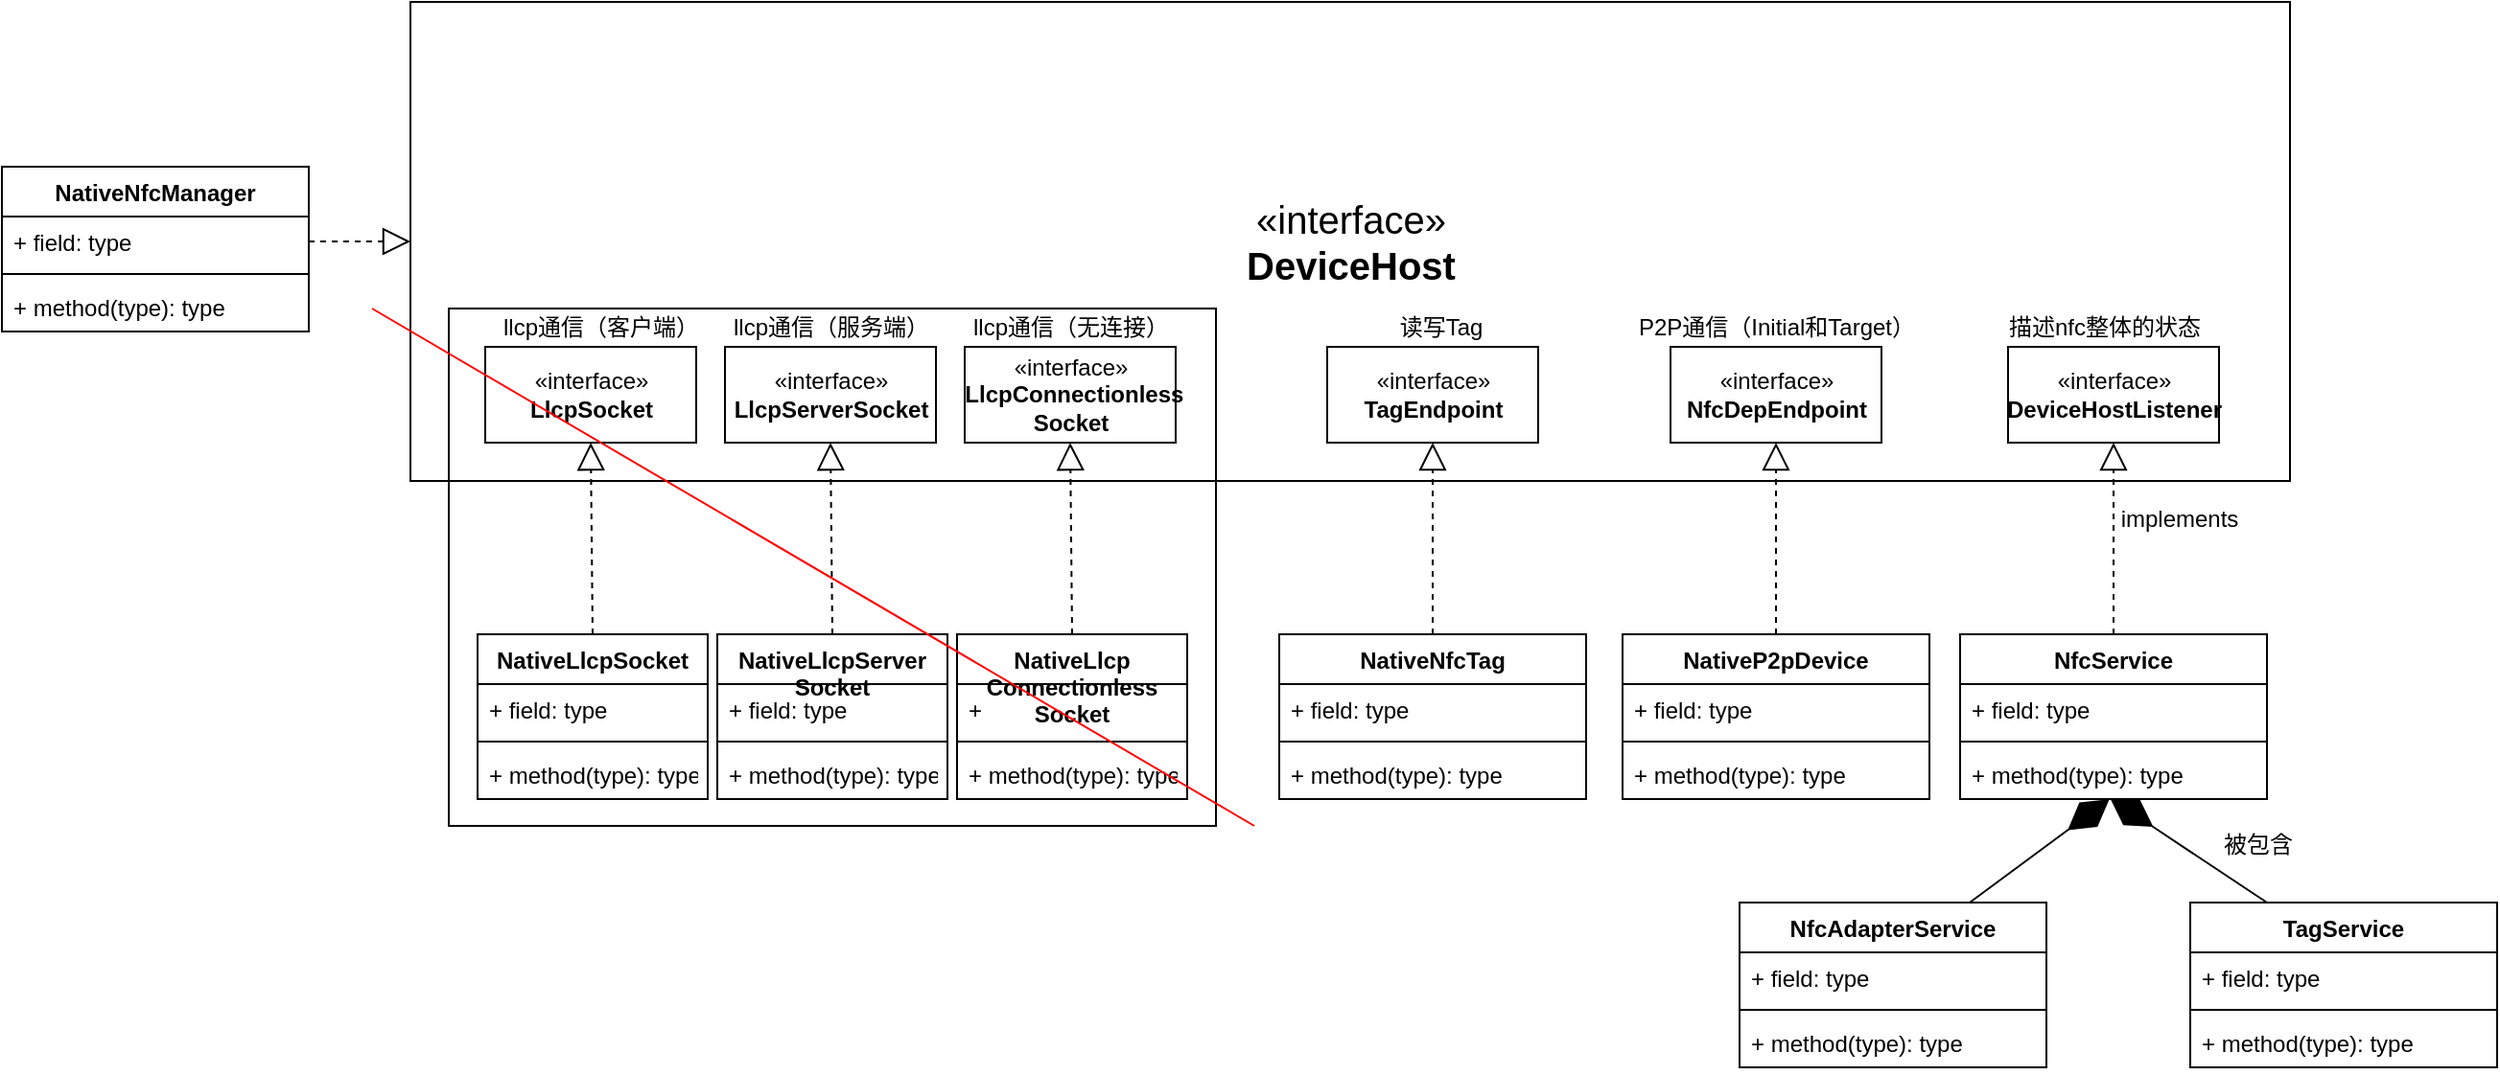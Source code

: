 <mxfile version="16.6.4" type="github">
  <diagram id="C5RBs43oDa-KdzZeNtuy" name="Page-1">
    <mxGraphModel dx="1865" dy="519" grid="1" gridSize="10" guides="1" tooltips="1" connect="1" arrows="1" fold="1" page="1" pageScale="1" pageWidth="827" pageHeight="1169" math="0" shadow="0">
      <root>
        <mxCell id="WIyWlLk6GJQsqaUBKTNV-0" />
        <mxCell id="WIyWlLk6GJQsqaUBKTNV-1" parent="WIyWlLk6GJQsqaUBKTNV-0" />
        <mxCell id="hsuY-6eP_JaVXZlSWs8Y-58" value="" style="rounded=0;whiteSpace=wrap;html=1;" parent="WIyWlLk6GJQsqaUBKTNV-1" vertex="1">
          <mxGeometry x="-260" y="200" width="400" height="270" as="geometry" />
        </mxCell>
        <mxCell id="fKuXVuJbzBg1nl2zYU1o-0" value="NfcService" style="swimlane;fontStyle=1;align=center;verticalAlign=top;childLayout=stackLayout;horizontal=1;startSize=26;horizontalStack=0;resizeParent=1;resizeParentMax=0;resizeLast=0;collapsible=1;marginBottom=0;" parent="WIyWlLk6GJQsqaUBKTNV-1" vertex="1">
          <mxGeometry x="528" y="370" width="160" height="86" as="geometry" />
        </mxCell>
        <mxCell id="fKuXVuJbzBg1nl2zYU1o-1" value="+ field: type" style="text;strokeColor=none;fillColor=none;align=left;verticalAlign=top;spacingLeft=4;spacingRight=4;overflow=hidden;rotatable=0;points=[[0,0.5],[1,0.5]];portConstraint=eastwest;" parent="fKuXVuJbzBg1nl2zYU1o-0" vertex="1">
          <mxGeometry y="26" width="160" height="26" as="geometry" />
        </mxCell>
        <mxCell id="fKuXVuJbzBg1nl2zYU1o-2" value="" style="line;strokeWidth=1;fillColor=none;align=left;verticalAlign=middle;spacingTop=-1;spacingLeft=3;spacingRight=3;rotatable=0;labelPosition=right;points=[];portConstraint=eastwest;" parent="fKuXVuJbzBg1nl2zYU1o-0" vertex="1">
          <mxGeometry y="52" width="160" height="8" as="geometry" />
        </mxCell>
        <mxCell id="fKuXVuJbzBg1nl2zYU1o-3" value="+ method(type): type" style="text;strokeColor=none;fillColor=none;align=left;verticalAlign=top;spacingLeft=4;spacingRight=4;overflow=hidden;rotatable=0;points=[[0,0.5],[1,0.5]];portConstraint=eastwest;" parent="fKuXVuJbzBg1nl2zYU1o-0" vertex="1">
          <mxGeometry y="60" width="160" height="26" as="geometry" />
        </mxCell>
        <mxCell id="fKuXVuJbzBg1nl2zYU1o-4" value="«interface»&lt;br&gt;&lt;b&gt;DeviceHostListener&lt;br&gt;&lt;/b&gt;" style="html=1;" parent="WIyWlLk6GJQsqaUBKTNV-1" vertex="1">
          <mxGeometry x="553" y="220" width="110" height="50" as="geometry" />
        </mxCell>
        <mxCell id="fKuXVuJbzBg1nl2zYU1o-5" value="" style="endArrow=block;dashed=1;endFill=0;endSize=12;html=1;rounded=0;entryX=0.5;entryY=1;entryDx=0;entryDy=0;exitX=0.5;exitY=0;exitDx=0;exitDy=0;" parent="WIyWlLk6GJQsqaUBKTNV-1" source="fKuXVuJbzBg1nl2zYU1o-0" target="fKuXVuJbzBg1nl2zYU1o-4" edge="1">
          <mxGeometry width="160" relative="1" as="geometry">
            <mxPoint x="538" y="270" as="sourcePoint" />
            <mxPoint x="698" y="270" as="targetPoint" />
          </mxGeometry>
        </mxCell>
        <mxCell id="fKuXVuJbzBg1nl2zYU1o-7" value="&lt;font style=&quot;font-size: 20px&quot;&gt;«interface»&lt;br&gt;&lt;b&gt;DeviceHost&lt;/b&gt;&lt;/font&gt;" style="html=1;fillColor=none;" parent="WIyWlLk6GJQsqaUBKTNV-1" vertex="1">
          <mxGeometry x="-280" y="40" width="980" height="250" as="geometry" />
        </mxCell>
        <mxCell id="fKuXVuJbzBg1nl2zYU1o-6" value="implements" style="text;html=1;resizable=0;autosize=1;align=center;verticalAlign=middle;points=[];fillColor=none;strokeColor=none;rounded=0;" parent="WIyWlLk6GJQsqaUBKTNV-1" vertex="1">
          <mxGeometry x="602" y="300" width="80" height="20" as="geometry" />
        </mxCell>
        <mxCell id="fKuXVuJbzBg1nl2zYU1o-10" value="NativeNfcManager" style="swimlane;fontStyle=1;align=center;verticalAlign=top;childLayout=stackLayout;horizontal=1;startSize=26;horizontalStack=0;resizeParent=1;resizeParentMax=0;resizeLast=0;collapsible=1;marginBottom=0;" parent="WIyWlLk6GJQsqaUBKTNV-1" vertex="1">
          <mxGeometry x="-493" y="126" width="160" height="86" as="geometry" />
        </mxCell>
        <mxCell id="fKuXVuJbzBg1nl2zYU1o-11" value="+ field: type" style="text;strokeColor=none;fillColor=none;align=left;verticalAlign=top;spacingLeft=4;spacingRight=4;overflow=hidden;rotatable=0;points=[[0,0.5],[1,0.5]];portConstraint=eastwest;" parent="fKuXVuJbzBg1nl2zYU1o-10" vertex="1">
          <mxGeometry y="26" width="160" height="26" as="geometry" />
        </mxCell>
        <mxCell id="fKuXVuJbzBg1nl2zYU1o-12" value="" style="line;strokeWidth=1;fillColor=none;align=left;verticalAlign=middle;spacingTop=-1;spacingLeft=3;spacingRight=3;rotatable=0;labelPosition=right;points=[];portConstraint=eastwest;" parent="fKuXVuJbzBg1nl2zYU1o-10" vertex="1">
          <mxGeometry y="52" width="160" height="8" as="geometry" />
        </mxCell>
        <mxCell id="fKuXVuJbzBg1nl2zYU1o-13" value="+ method(type): type" style="text;strokeColor=none;fillColor=none;align=left;verticalAlign=top;spacingLeft=4;spacingRight=4;overflow=hidden;rotatable=0;points=[[0,0.5],[1,0.5]];portConstraint=eastwest;" parent="fKuXVuJbzBg1nl2zYU1o-10" vertex="1">
          <mxGeometry y="60" width="160" height="26" as="geometry" />
        </mxCell>
        <mxCell id="fKuXVuJbzBg1nl2zYU1o-15" value="" style="endArrow=block;dashed=1;endFill=0;endSize=12;html=1;rounded=0;entryX=0;entryY=0.5;entryDx=0;entryDy=0;exitX=1;exitY=0.5;exitDx=0;exitDy=0;" parent="WIyWlLk6GJQsqaUBKTNV-1" source="fKuXVuJbzBg1nl2zYU1o-11" target="fKuXVuJbzBg1nl2zYU1o-7" edge="1">
          <mxGeometry width="160" relative="1" as="geometry">
            <mxPoint x="140" y="105" as="sourcePoint" />
            <mxPoint x="180" y="310" as="targetPoint" />
          </mxGeometry>
        </mxCell>
        <mxCell id="hsuY-6eP_JaVXZlSWs8Y-1" value="TagService" style="swimlane;fontStyle=1;align=center;verticalAlign=top;childLayout=stackLayout;horizontal=1;startSize=26;horizontalStack=0;resizeParent=1;resizeParentMax=0;resizeLast=0;collapsible=1;marginBottom=0;" parent="WIyWlLk6GJQsqaUBKTNV-1" vertex="1">
          <mxGeometry x="648" y="510" width="160" height="86" as="geometry" />
        </mxCell>
        <mxCell id="hsuY-6eP_JaVXZlSWs8Y-2" value="+ field: type" style="text;strokeColor=none;fillColor=none;align=left;verticalAlign=top;spacingLeft=4;spacingRight=4;overflow=hidden;rotatable=0;points=[[0,0.5],[1,0.5]];portConstraint=eastwest;" parent="hsuY-6eP_JaVXZlSWs8Y-1" vertex="1">
          <mxGeometry y="26" width="160" height="26" as="geometry" />
        </mxCell>
        <mxCell id="hsuY-6eP_JaVXZlSWs8Y-3" value="" style="line;strokeWidth=1;fillColor=none;align=left;verticalAlign=middle;spacingTop=-1;spacingLeft=3;spacingRight=3;rotatable=0;labelPosition=right;points=[];portConstraint=eastwest;" parent="hsuY-6eP_JaVXZlSWs8Y-1" vertex="1">
          <mxGeometry y="52" width="160" height="8" as="geometry" />
        </mxCell>
        <mxCell id="hsuY-6eP_JaVXZlSWs8Y-4" value="+ method(type): type" style="text;strokeColor=none;fillColor=none;align=left;verticalAlign=top;spacingLeft=4;spacingRight=4;overflow=hidden;rotatable=0;points=[[0,0.5],[1,0.5]];portConstraint=eastwest;" parent="hsuY-6eP_JaVXZlSWs8Y-1" vertex="1">
          <mxGeometry y="60" width="160" height="26" as="geometry" />
        </mxCell>
        <mxCell id="hsuY-6eP_JaVXZlSWs8Y-5" value="" style="endArrow=diamondThin;endFill=1;endSize=24;html=1;rounded=0;exitX=0.25;exitY=0;exitDx=0;exitDy=0;entryX=0.489;entryY=0.985;entryDx=0;entryDy=0;entryPerimeter=0;" parent="WIyWlLk6GJQsqaUBKTNV-1" source="hsuY-6eP_JaVXZlSWs8Y-1" target="fKuXVuJbzBg1nl2zYU1o-3" edge="1">
          <mxGeometry width="160" relative="1" as="geometry">
            <mxPoint x="538" y="510" as="sourcePoint" />
            <mxPoint x="698" y="510" as="targetPoint" />
          </mxGeometry>
        </mxCell>
        <mxCell id="hsuY-6eP_JaVXZlSWs8Y-6" value="被包含" style="text;html=1;resizable=0;autosize=1;align=center;verticalAlign=middle;points=[];fillColor=none;strokeColor=none;rounded=0;" parent="WIyWlLk6GJQsqaUBKTNV-1" vertex="1">
          <mxGeometry x="658" y="470" width="50" height="20" as="geometry" />
        </mxCell>
        <mxCell id="hsuY-6eP_JaVXZlSWs8Y-7" value="NfcAdapterService" style="swimlane;fontStyle=1;align=center;verticalAlign=top;childLayout=stackLayout;horizontal=1;startSize=26;horizontalStack=0;resizeParent=1;resizeParentMax=0;resizeLast=0;collapsible=1;marginBottom=0;" parent="WIyWlLk6GJQsqaUBKTNV-1" vertex="1">
          <mxGeometry x="413" y="510" width="160" height="86" as="geometry" />
        </mxCell>
        <mxCell id="hsuY-6eP_JaVXZlSWs8Y-8" value="+ field: type" style="text;strokeColor=none;fillColor=none;align=left;verticalAlign=top;spacingLeft=4;spacingRight=4;overflow=hidden;rotatable=0;points=[[0,0.5],[1,0.5]];portConstraint=eastwest;" parent="hsuY-6eP_JaVXZlSWs8Y-7" vertex="1">
          <mxGeometry y="26" width="160" height="26" as="geometry" />
        </mxCell>
        <mxCell id="hsuY-6eP_JaVXZlSWs8Y-9" value="" style="line;strokeWidth=1;fillColor=none;align=left;verticalAlign=middle;spacingTop=-1;spacingLeft=3;spacingRight=3;rotatable=0;labelPosition=right;points=[];portConstraint=eastwest;" parent="hsuY-6eP_JaVXZlSWs8Y-7" vertex="1">
          <mxGeometry y="52" width="160" height="8" as="geometry" />
        </mxCell>
        <mxCell id="hsuY-6eP_JaVXZlSWs8Y-10" value="+ method(type): type" style="text;strokeColor=none;fillColor=none;align=left;verticalAlign=top;spacingLeft=4;spacingRight=4;overflow=hidden;rotatable=0;points=[[0,0.5],[1,0.5]];portConstraint=eastwest;" parent="hsuY-6eP_JaVXZlSWs8Y-7" vertex="1">
          <mxGeometry y="60" width="160" height="26" as="geometry" />
        </mxCell>
        <mxCell id="hsuY-6eP_JaVXZlSWs8Y-11" value="" style="endArrow=diamondThin;endFill=1;endSize=24;html=1;rounded=0;exitX=0.75;exitY=0;exitDx=0;exitDy=0;entryX=0.486;entryY=1.006;entryDx=0;entryDy=0;entryPerimeter=0;" parent="WIyWlLk6GJQsqaUBKTNV-1" source="hsuY-6eP_JaVXZlSWs8Y-7" target="fKuXVuJbzBg1nl2zYU1o-3" edge="1">
          <mxGeometry width="160" relative="1" as="geometry">
            <mxPoint x="328" y="460" as="sourcePoint" />
            <mxPoint x="608" y="450" as="targetPoint" />
          </mxGeometry>
        </mxCell>
        <mxCell id="hsuY-6eP_JaVXZlSWs8Y-12" value="«interface»&lt;br&gt;&lt;b&gt;TagEndpoint&lt;/b&gt;" style="html=1;" parent="WIyWlLk6GJQsqaUBKTNV-1" vertex="1">
          <mxGeometry x="198" y="220" width="110" height="50" as="geometry" />
        </mxCell>
        <mxCell id="hsuY-6eP_JaVXZlSWs8Y-14" value="«interface»&lt;br&gt;&lt;b&gt;NfcDepEndpoint&lt;/b&gt;" style="html=1;" parent="WIyWlLk6GJQsqaUBKTNV-1" vertex="1">
          <mxGeometry x="377" y="220" width="110" height="50" as="geometry" />
        </mxCell>
        <mxCell id="hsuY-6eP_JaVXZlSWs8Y-16" value="«interface»&lt;br&gt;&lt;b&gt;&amp;nbsp;LlcpConnectionless&lt;br&gt;Socket&lt;/b&gt;" style="html=1;" parent="WIyWlLk6GJQsqaUBKTNV-1" vertex="1">
          <mxGeometry x="9" y="220" width="110" height="50" as="geometry" />
        </mxCell>
        <mxCell id="hsuY-6eP_JaVXZlSWs8Y-18" value="读写Tag" style="text;html=1;resizable=0;autosize=1;align=center;verticalAlign=middle;points=[];fillColor=none;strokeColor=none;rounded=0;" parent="WIyWlLk6GJQsqaUBKTNV-1" vertex="1">
          <mxGeometry x="227" y="200" width="60" height="20" as="geometry" />
        </mxCell>
        <mxCell id="hsuY-6eP_JaVXZlSWs8Y-19" value="llcp通信（无连接）" style="text;html=1;resizable=0;autosize=1;align=center;verticalAlign=middle;points=[];fillColor=none;strokeColor=none;rounded=0;" parent="WIyWlLk6GJQsqaUBKTNV-1" vertex="1">
          <mxGeometry x="4" y="200" width="120" height="20" as="geometry" />
        </mxCell>
        <mxCell id="hsuY-6eP_JaVXZlSWs8Y-20" value="P2P通信（Initial和Target）" style="text;html=1;resizable=0;autosize=1;align=center;verticalAlign=middle;points=[];fillColor=none;strokeColor=none;rounded=0;" parent="WIyWlLk6GJQsqaUBKTNV-1" vertex="1">
          <mxGeometry x="352" y="200" width="160" height="20" as="geometry" />
        </mxCell>
        <mxCell id="hsuY-6eP_JaVXZlSWs8Y-21" value="描述nfc整体的状态" style="text;html=1;resizable=0;autosize=1;align=center;verticalAlign=middle;points=[];fillColor=none;strokeColor=none;rounded=0;" parent="WIyWlLk6GJQsqaUBKTNV-1" vertex="1">
          <mxGeometry x="543" y="200" width="120" height="20" as="geometry" />
        </mxCell>
        <mxCell id="hsuY-6eP_JaVXZlSWs8Y-22" value="NativeNfcTag" style="swimlane;fontStyle=1;align=center;verticalAlign=top;childLayout=stackLayout;horizontal=1;startSize=26;horizontalStack=0;resizeParent=1;resizeParentMax=0;resizeLast=0;collapsible=1;marginBottom=0;" parent="WIyWlLk6GJQsqaUBKTNV-1" vertex="1">
          <mxGeometry x="173" y="370" width="160" height="86" as="geometry" />
        </mxCell>
        <mxCell id="hsuY-6eP_JaVXZlSWs8Y-23" value="+ field: type" style="text;strokeColor=none;fillColor=none;align=left;verticalAlign=top;spacingLeft=4;spacingRight=4;overflow=hidden;rotatable=0;points=[[0,0.5],[1,0.5]];portConstraint=eastwest;" parent="hsuY-6eP_JaVXZlSWs8Y-22" vertex="1">
          <mxGeometry y="26" width="160" height="26" as="geometry" />
        </mxCell>
        <mxCell id="hsuY-6eP_JaVXZlSWs8Y-24" value="" style="line;strokeWidth=1;fillColor=none;align=left;verticalAlign=middle;spacingTop=-1;spacingLeft=3;spacingRight=3;rotatable=0;labelPosition=right;points=[];portConstraint=eastwest;" parent="hsuY-6eP_JaVXZlSWs8Y-22" vertex="1">
          <mxGeometry y="52" width="160" height="8" as="geometry" />
        </mxCell>
        <mxCell id="hsuY-6eP_JaVXZlSWs8Y-25" value="+ method(type): type" style="text;strokeColor=none;fillColor=none;align=left;verticalAlign=top;spacingLeft=4;spacingRight=4;overflow=hidden;rotatable=0;points=[[0,0.5],[1,0.5]];portConstraint=eastwest;" parent="hsuY-6eP_JaVXZlSWs8Y-22" vertex="1">
          <mxGeometry y="60" width="160" height="26" as="geometry" />
        </mxCell>
        <mxCell id="hsuY-6eP_JaVXZlSWs8Y-26" value="" style="endArrow=block;dashed=1;endFill=0;endSize=12;html=1;rounded=0;entryX=0.5;entryY=1;entryDx=0;entryDy=0;exitX=0.5;exitY=0;exitDx=0;exitDy=0;" parent="WIyWlLk6GJQsqaUBKTNV-1" source="hsuY-6eP_JaVXZlSWs8Y-22" target="hsuY-6eP_JaVXZlSWs8Y-12" edge="1">
          <mxGeometry width="160" relative="1" as="geometry">
            <mxPoint x="217" y="320" as="sourcePoint" />
            <mxPoint x="377" y="320" as="targetPoint" />
          </mxGeometry>
        </mxCell>
        <mxCell id="hsuY-6eP_JaVXZlSWs8Y-27" value="NativeP2pDevice" style="swimlane;fontStyle=1;align=center;verticalAlign=top;childLayout=stackLayout;horizontal=1;startSize=26;horizontalStack=0;resizeParent=1;resizeParentMax=0;resizeLast=0;collapsible=1;marginBottom=0;" parent="WIyWlLk6GJQsqaUBKTNV-1" vertex="1">
          <mxGeometry x="352" y="370" width="160" height="86" as="geometry" />
        </mxCell>
        <mxCell id="hsuY-6eP_JaVXZlSWs8Y-28" value="+ field: type" style="text;strokeColor=none;fillColor=none;align=left;verticalAlign=top;spacingLeft=4;spacingRight=4;overflow=hidden;rotatable=0;points=[[0,0.5],[1,0.5]];portConstraint=eastwest;" parent="hsuY-6eP_JaVXZlSWs8Y-27" vertex="1">
          <mxGeometry y="26" width="160" height="26" as="geometry" />
        </mxCell>
        <mxCell id="hsuY-6eP_JaVXZlSWs8Y-29" value="" style="line;strokeWidth=1;fillColor=none;align=left;verticalAlign=middle;spacingTop=-1;spacingLeft=3;spacingRight=3;rotatable=0;labelPosition=right;points=[];portConstraint=eastwest;" parent="hsuY-6eP_JaVXZlSWs8Y-27" vertex="1">
          <mxGeometry y="52" width="160" height="8" as="geometry" />
        </mxCell>
        <mxCell id="hsuY-6eP_JaVXZlSWs8Y-30" value="+ method(type): type" style="text;strokeColor=none;fillColor=none;align=left;verticalAlign=top;spacingLeft=4;spacingRight=4;overflow=hidden;rotatable=0;points=[[0,0.5],[1,0.5]];portConstraint=eastwest;" parent="hsuY-6eP_JaVXZlSWs8Y-27" vertex="1">
          <mxGeometry y="60" width="160" height="26" as="geometry" />
        </mxCell>
        <mxCell id="hsuY-6eP_JaVXZlSWs8Y-32" value="" style="endArrow=block;dashed=1;endFill=0;endSize=12;html=1;rounded=0;entryX=0.5;entryY=1;entryDx=0;entryDy=0;exitX=0.5;exitY=0;exitDx=0;exitDy=0;" parent="WIyWlLk6GJQsqaUBKTNV-1" source="hsuY-6eP_JaVXZlSWs8Y-27" target="hsuY-6eP_JaVXZlSWs8Y-14" edge="1">
          <mxGeometry width="160" relative="1" as="geometry">
            <mxPoint x="437" y="360" as="sourcePoint" />
            <mxPoint x="557" y="310" as="targetPoint" />
          </mxGeometry>
        </mxCell>
        <mxCell id="hsuY-6eP_JaVXZlSWs8Y-34" value="«interface»&lt;br&gt;&lt;b&gt;LlcpServerSocket&lt;/b&gt;" style="html=1;" parent="WIyWlLk6GJQsqaUBKTNV-1" vertex="1">
          <mxGeometry x="-116" y="220" width="110" height="50" as="geometry" />
        </mxCell>
        <mxCell id="hsuY-6eP_JaVXZlSWs8Y-35" value="«interface»&lt;br&gt;&lt;b&gt;LlcpSocket&lt;/b&gt;" style="html=1;" parent="WIyWlLk6GJQsqaUBKTNV-1" vertex="1">
          <mxGeometry x="-241" y="220" width="110" height="50" as="geometry" />
        </mxCell>
        <mxCell id="hsuY-6eP_JaVXZlSWs8Y-40" value="llcp通信（客户端）" style="text;html=1;resizable=0;autosize=1;align=center;verticalAlign=middle;points=[];fillColor=none;strokeColor=none;rounded=0;" parent="WIyWlLk6GJQsqaUBKTNV-1" vertex="1">
          <mxGeometry x="-241" y="200" width="120" height="20" as="geometry" />
        </mxCell>
        <mxCell id="hsuY-6eP_JaVXZlSWs8Y-42" value="llcp通信（服务端）" style="text;html=1;resizable=0;autosize=1;align=center;verticalAlign=middle;points=[];fillColor=none;strokeColor=none;rounded=0;" parent="WIyWlLk6GJQsqaUBKTNV-1" vertex="1">
          <mxGeometry x="-121" y="200" width="120" height="20" as="geometry" />
        </mxCell>
        <mxCell id="hsuY-6eP_JaVXZlSWs8Y-43" value="NativeLlcp&#xa;Connectionless&#xa;Socket" style="swimlane;fontStyle=1;align=center;verticalAlign=top;childLayout=stackLayout;horizontal=1;startSize=26;horizontalStack=0;resizeParent=1;resizeParentMax=0;resizeLast=0;collapsible=1;marginBottom=0;" parent="WIyWlLk6GJQsqaUBKTNV-1" vertex="1">
          <mxGeometry x="5" y="370" width="120" height="86" as="geometry" />
        </mxCell>
        <mxCell id="hsuY-6eP_JaVXZlSWs8Y-44" value="+ " style="text;strokeColor=none;fillColor=none;align=left;verticalAlign=top;spacingLeft=4;spacingRight=4;overflow=hidden;rotatable=0;points=[[0,0.5],[1,0.5]];portConstraint=eastwest;" parent="hsuY-6eP_JaVXZlSWs8Y-43" vertex="1">
          <mxGeometry y="26" width="120" height="26" as="geometry" />
        </mxCell>
        <mxCell id="hsuY-6eP_JaVXZlSWs8Y-45" value="" style="line;strokeWidth=1;fillColor=none;align=left;verticalAlign=middle;spacingTop=-1;spacingLeft=3;spacingRight=3;rotatable=0;labelPosition=right;points=[];portConstraint=eastwest;" parent="hsuY-6eP_JaVXZlSWs8Y-43" vertex="1">
          <mxGeometry y="52" width="120" height="8" as="geometry" />
        </mxCell>
        <mxCell id="hsuY-6eP_JaVXZlSWs8Y-46" value="+ method(type): type" style="text;strokeColor=none;fillColor=none;align=left;verticalAlign=top;spacingLeft=4;spacingRight=4;overflow=hidden;rotatable=0;points=[[0,0.5],[1,0.5]];portConstraint=eastwest;" parent="hsuY-6eP_JaVXZlSWs8Y-43" vertex="1">
          <mxGeometry y="60" width="120" height="26" as="geometry" />
        </mxCell>
        <mxCell id="hsuY-6eP_JaVXZlSWs8Y-47" value="NativeLlcpServer&#xa;Socket" style="swimlane;fontStyle=1;align=center;verticalAlign=top;childLayout=stackLayout;horizontal=1;startSize=26;horizontalStack=0;resizeParent=1;resizeParentMax=0;resizeLast=0;collapsible=1;marginBottom=0;" parent="WIyWlLk6GJQsqaUBKTNV-1" vertex="1">
          <mxGeometry x="-120" y="370" width="120" height="86" as="geometry" />
        </mxCell>
        <mxCell id="hsuY-6eP_JaVXZlSWs8Y-48" value="+ field: type" style="text;strokeColor=none;fillColor=none;align=left;verticalAlign=top;spacingLeft=4;spacingRight=4;overflow=hidden;rotatable=0;points=[[0,0.5],[1,0.5]];portConstraint=eastwest;" parent="hsuY-6eP_JaVXZlSWs8Y-47" vertex="1">
          <mxGeometry y="26" width="120" height="26" as="geometry" />
        </mxCell>
        <mxCell id="hsuY-6eP_JaVXZlSWs8Y-49" value="" style="line;strokeWidth=1;fillColor=none;align=left;verticalAlign=middle;spacingTop=-1;spacingLeft=3;spacingRight=3;rotatable=0;labelPosition=right;points=[];portConstraint=eastwest;" parent="hsuY-6eP_JaVXZlSWs8Y-47" vertex="1">
          <mxGeometry y="52" width="120" height="8" as="geometry" />
        </mxCell>
        <mxCell id="hsuY-6eP_JaVXZlSWs8Y-50" value="+ method(type): type" style="text;strokeColor=none;fillColor=none;align=left;verticalAlign=top;spacingLeft=4;spacingRight=4;overflow=hidden;rotatable=0;points=[[0,0.5],[1,0.5]];portConstraint=eastwest;" parent="hsuY-6eP_JaVXZlSWs8Y-47" vertex="1">
          <mxGeometry y="60" width="120" height="26" as="geometry" />
        </mxCell>
        <mxCell id="hsuY-6eP_JaVXZlSWs8Y-51" value="NativeLlcpSocket" style="swimlane;fontStyle=1;align=center;verticalAlign=top;childLayout=stackLayout;horizontal=1;startSize=26;horizontalStack=0;resizeParent=1;resizeParentMax=0;resizeLast=0;collapsible=1;marginBottom=0;" parent="WIyWlLk6GJQsqaUBKTNV-1" vertex="1">
          <mxGeometry x="-245" y="370" width="120" height="86" as="geometry" />
        </mxCell>
        <mxCell id="hsuY-6eP_JaVXZlSWs8Y-52" value="+ field: type" style="text;strokeColor=none;fillColor=none;align=left;verticalAlign=top;spacingLeft=4;spacingRight=4;overflow=hidden;rotatable=0;points=[[0,0.5],[1,0.5]];portConstraint=eastwest;" parent="hsuY-6eP_JaVXZlSWs8Y-51" vertex="1">
          <mxGeometry y="26" width="120" height="26" as="geometry" />
        </mxCell>
        <mxCell id="hsuY-6eP_JaVXZlSWs8Y-53" value="" style="line;strokeWidth=1;fillColor=none;align=left;verticalAlign=middle;spacingTop=-1;spacingLeft=3;spacingRight=3;rotatable=0;labelPosition=right;points=[];portConstraint=eastwest;" parent="hsuY-6eP_JaVXZlSWs8Y-51" vertex="1">
          <mxGeometry y="52" width="120" height="8" as="geometry" />
        </mxCell>
        <mxCell id="hsuY-6eP_JaVXZlSWs8Y-54" value="+ method(type): type" style="text;strokeColor=none;fillColor=none;align=left;verticalAlign=top;spacingLeft=4;spacingRight=4;overflow=hidden;rotatable=0;points=[[0,0.5],[1,0.5]];portConstraint=eastwest;" parent="hsuY-6eP_JaVXZlSWs8Y-51" vertex="1">
          <mxGeometry y="60" width="120" height="26" as="geometry" />
        </mxCell>
        <mxCell id="hsuY-6eP_JaVXZlSWs8Y-55" value="" style="endArrow=block;dashed=1;endFill=0;endSize=12;html=1;rounded=0;entryX=0.5;entryY=1;entryDx=0;entryDy=0;exitX=0.5;exitY=0;exitDx=0;exitDy=0;" parent="WIyWlLk6GJQsqaUBKTNV-1" source="hsuY-6eP_JaVXZlSWs8Y-43" target="hsuY-6eP_JaVXZlSWs8Y-16" edge="1">
          <mxGeometry width="160" relative="1" as="geometry">
            <mxPoint x="40" y="320" as="sourcePoint" />
            <mxPoint x="200" y="320" as="targetPoint" />
          </mxGeometry>
        </mxCell>
        <mxCell id="hsuY-6eP_JaVXZlSWs8Y-56" value="" style="endArrow=block;dashed=1;endFill=0;endSize=12;html=1;rounded=0;entryX=0.5;entryY=1;entryDx=0;entryDy=0;exitX=0.5;exitY=0;exitDx=0;exitDy=0;" parent="WIyWlLk6GJQsqaUBKTNV-1" source="hsuY-6eP_JaVXZlSWs8Y-47" target="hsuY-6eP_JaVXZlSWs8Y-34" edge="1">
          <mxGeometry width="160" relative="1" as="geometry">
            <mxPoint x="-90" y="310" as="sourcePoint" />
            <mxPoint x="70" y="310" as="targetPoint" />
          </mxGeometry>
        </mxCell>
        <mxCell id="hsuY-6eP_JaVXZlSWs8Y-57" value="" style="endArrow=block;dashed=1;endFill=0;endSize=12;html=1;rounded=0;entryX=0.5;entryY=1;entryDx=0;entryDy=0;exitX=0.5;exitY=0;exitDx=0;exitDy=0;" parent="WIyWlLk6GJQsqaUBKTNV-1" source="hsuY-6eP_JaVXZlSWs8Y-51" target="hsuY-6eP_JaVXZlSWs8Y-35" edge="1">
          <mxGeometry width="160" relative="1" as="geometry">
            <mxPoint x="-180" y="290" as="sourcePoint" />
            <mxPoint x="-20" y="290" as="targetPoint" />
          </mxGeometry>
        </mxCell>
        <mxCell id="B3ZvIY6dW0d9btc6xb04-9" value="" style="endArrow=none;html=1;rounded=0;fontSize=20;strokeColor=#FF0000;" parent="WIyWlLk6GJQsqaUBKTNV-1" edge="1">
          <mxGeometry width="50" height="50" relative="1" as="geometry">
            <mxPoint x="160" y="470" as="sourcePoint" />
            <mxPoint x="-300" y="200" as="targetPoint" />
          </mxGeometry>
        </mxCell>
      </root>
    </mxGraphModel>
  </diagram>
</mxfile>
